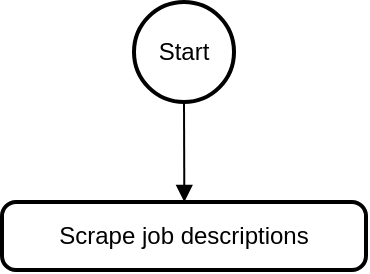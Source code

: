<mxfile version="24.5.2" type="github">
  <diagram name="Page-1" id="hHSBU-vXmhNtaOBetyx_">
    <mxGraphModel dx="2443" dy="1983" grid="1" gridSize="10" guides="1" tooltips="1" connect="1" arrows="1" fold="1" page="1" pageScale="1" pageWidth="850" pageHeight="1100" math="0" shadow="0">
      <root>
        <mxCell id="0" />
        <mxCell id="1" parent="0" />
        <mxCell id="2" value="Start" style="ellipse;aspect=fixed;strokeWidth=2;whiteSpace=wrap;" parent="1" vertex="1">
          <mxGeometry x="66" width="50" height="50" as="geometry" />
        </mxCell>
        <mxCell id="4" value="Scrape job descriptions" style="rounded=1;absoluteArcSize=1;arcSize=14;whiteSpace=wrap;strokeWidth=2;" parent="1" vertex="1">
          <mxGeometry y="100" width="182" height="34" as="geometry" />
        </mxCell>
        <mxCell id="13" value="" style="curved=1;startArrow=none;endArrow=block;exitX=0.503;exitY=1.0;entryX=0.498;entryY=0.0;" parent="1" source="2" edge="1">
          <mxGeometry relative="1" as="geometry">
            <Array as="points" />
            <mxPoint x="91.172" y="100" as="targetPoint" />
          </mxGeometry>
        </mxCell>
      </root>
    </mxGraphModel>
  </diagram>
</mxfile>
